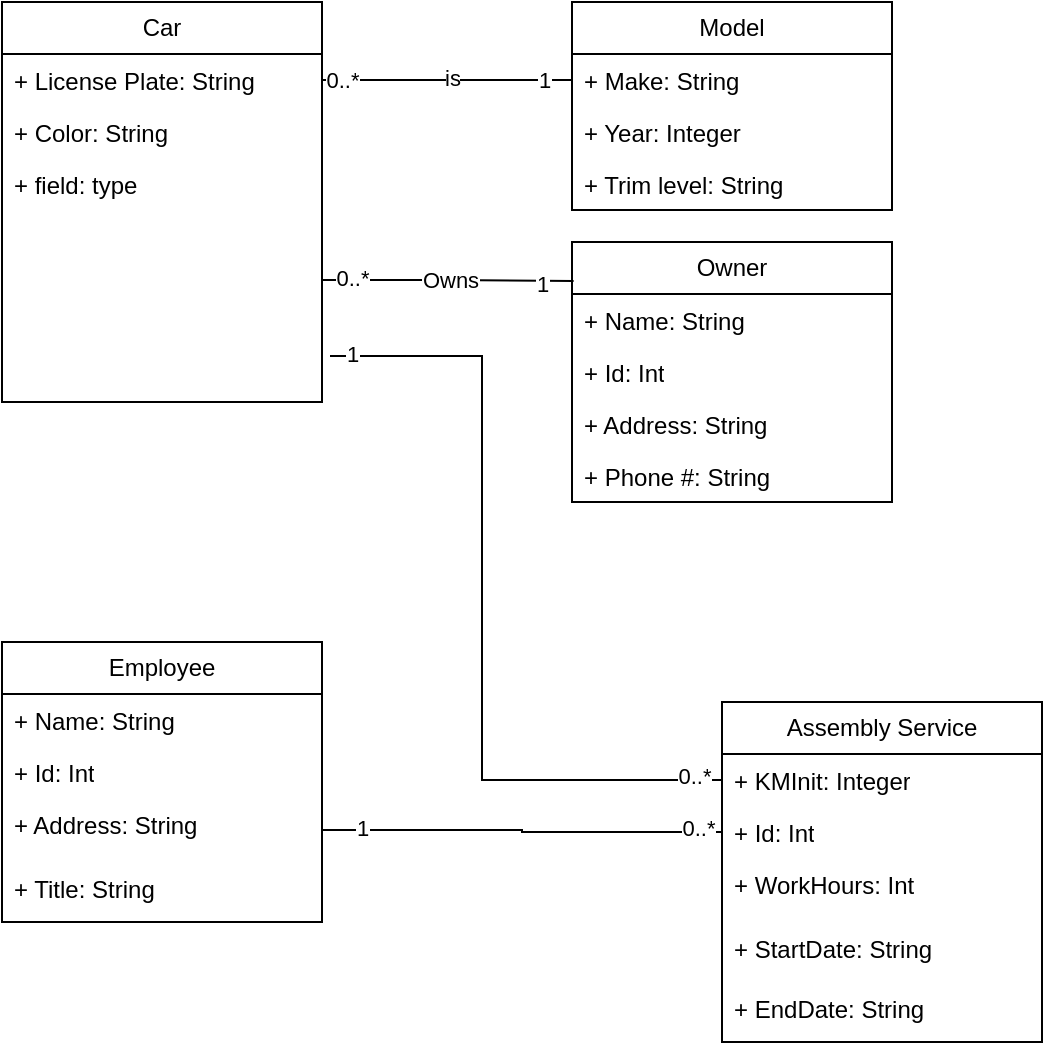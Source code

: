 <mxfile version="28.2.5">
  <diagram name="Page-1" id="RoQxjW4McmKQR3HF6a6k">
    <mxGraphModel dx="1251" dy="684" grid="1" gridSize="10" guides="1" tooltips="1" connect="1" arrows="1" fold="1" page="1" pageScale="1" pageWidth="850" pageHeight="1100" math="0" shadow="0">
      <root>
        <mxCell id="0" />
        <mxCell id="1" parent="0" />
        <mxCell id="i3sk0pUM4rajR8fH5hq--1" value="Car" style="swimlane;fontStyle=0;childLayout=stackLayout;horizontal=1;startSize=26;fillColor=none;horizontalStack=0;resizeParent=1;resizeParentMax=0;resizeLast=0;collapsible=1;marginBottom=0;whiteSpace=wrap;html=1;" parent="1" vertex="1">
          <mxGeometry x="60" y="40" width="160" height="200" as="geometry" />
        </mxCell>
        <mxCell id="i3sk0pUM4rajR8fH5hq--2" value="+ License Plate: String&lt;span style=&quot;white-space: pre;&quot;&gt;&#x9;&lt;/span&gt;&amp;nbsp;" style="text;strokeColor=none;fillColor=none;align=left;verticalAlign=top;spacingLeft=4;spacingRight=4;overflow=hidden;rotatable=0;points=[[0,0.5],[1,0.5]];portConstraint=eastwest;whiteSpace=wrap;html=1;" parent="i3sk0pUM4rajR8fH5hq--1" vertex="1">
          <mxGeometry y="26" width="160" height="26" as="geometry" />
        </mxCell>
        <mxCell id="i3sk0pUM4rajR8fH5hq--3" value="+ Color: String&lt;span style=&quot;white-space: pre;&quot;&gt;&#x9;&lt;/span&gt;&lt;span style=&quot;white-space: pre;&quot;&gt;&#x9;&lt;/span&gt;" style="text;strokeColor=none;fillColor=none;align=left;verticalAlign=top;spacingLeft=4;spacingRight=4;overflow=hidden;rotatable=0;points=[[0,0.5],[1,0.5]];portConstraint=eastwest;whiteSpace=wrap;html=1;" parent="i3sk0pUM4rajR8fH5hq--1" vertex="1">
          <mxGeometry y="52" width="160" height="26" as="geometry" />
        </mxCell>
        <mxCell id="i3sk0pUM4rajR8fH5hq--4" value="+ field: type" style="text;strokeColor=none;fillColor=none;align=left;verticalAlign=top;spacingLeft=4;spacingRight=4;overflow=hidden;rotatable=0;points=[[0,0.5],[1,0.5]];portConstraint=eastwest;whiteSpace=wrap;html=1;" parent="i3sk0pUM4rajR8fH5hq--1" vertex="1">
          <mxGeometry y="78" width="160" height="122" as="geometry" />
        </mxCell>
        <mxCell id="i3sk0pUM4rajR8fH5hq--5" value="Model" style="swimlane;fontStyle=0;childLayout=stackLayout;horizontal=1;startSize=26;fillColor=none;horizontalStack=0;resizeParent=1;resizeParentMax=0;resizeLast=0;collapsible=1;marginBottom=0;whiteSpace=wrap;html=1;" parent="1" vertex="1">
          <mxGeometry x="345" y="40" width="160" height="104" as="geometry" />
        </mxCell>
        <mxCell id="i3sk0pUM4rajR8fH5hq--6" value="+ Make: String&lt;span style=&quot;white-space: pre;&quot;&gt;&#x9;&lt;/span&gt;&lt;div&gt;&lt;span style=&quot;white-space: pre;&quot;&gt;&#x9;&lt;/span&gt;&amp;nbsp;&lt;span style=&quot;white-space: pre;&quot;&gt;&#x9;&lt;/span&gt;&lt;/div&gt;" style="text;strokeColor=none;fillColor=none;align=left;verticalAlign=top;spacingLeft=4;spacingRight=4;overflow=hidden;rotatable=0;points=[[0,0.5],[1,0.5]];portConstraint=eastwest;whiteSpace=wrap;html=1;" parent="i3sk0pUM4rajR8fH5hq--5" vertex="1">
          <mxGeometry y="26" width="160" height="26" as="geometry" />
        </mxCell>
        <mxCell id="i3sk0pUM4rajR8fH5hq--7" value="+ Year: Integer&lt;span style=&quot;white-space: pre;&quot;&gt;&#x9;&lt;/span&gt;&lt;span style=&quot;white-space: pre;&quot;&gt;&#x9;&lt;/span&gt;" style="text;strokeColor=none;fillColor=none;align=left;verticalAlign=top;spacingLeft=4;spacingRight=4;overflow=hidden;rotatable=0;points=[[0,0.5],[1,0.5]];portConstraint=eastwest;whiteSpace=wrap;html=1;" parent="i3sk0pUM4rajR8fH5hq--5" vertex="1">
          <mxGeometry y="52" width="160" height="26" as="geometry" />
        </mxCell>
        <mxCell id="i3sk0pUM4rajR8fH5hq--8" value="+ Trim level: String" style="text;strokeColor=none;fillColor=none;align=left;verticalAlign=top;spacingLeft=4;spacingRight=4;overflow=hidden;rotatable=0;points=[[0,0.5],[1,0.5]];portConstraint=eastwest;whiteSpace=wrap;html=1;" parent="i3sk0pUM4rajR8fH5hq--5" vertex="1">
          <mxGeometry y="78" width="160" height="26" as="geometry" />
        </mxCell>
        <mxCell id="i3sk0pUM4rajR8fH5hq--9" style="edgeStyle=orthogonalEdgeStyle;rounded=0;orthogonalLoop=1;jettySize=auto;html=1;entryX=0;entryY=0.5;entryDx=0;entryDy=0;endArrow=none;endFill=0;" parent="1" source="i3sk0pUM4rajR8fH5hq--2" target="i3sk0pUM4rajR8fH5hq--6" edge="1">
          <mxGeometry relative="1" as="geometry" />
        </mxCell>
        <mxCell id="i3sk0pUM4rajR8fH5hq--10" value="0..*" style="edgeLabel;html=1;align=center;verticalAlign=middle;resizable=0;points=[];" parent="i3sk0pUM4rajR8fH5hq--9" vertex="1" connectable="0">
          <mxGeometry x="-0.842" relative="1" as="geometry">
            <mxPoint as="offset" />
          </mxGeometry>
        </mxCell>
        <mxCell id="i3sk0pUM4rajR8fH5hq--11" value="1" style="edgeLabel;html=1;align=center;verticalAlign=middle;resizable=0;points=[];" parent="i3sk0pUM4rajR8fH5hq--9" vertex="1" connectable="0">
          <mxGeometry x="0.764" relative="1" as="geometry">
            <mxPoint as="offset" />
          </mxGeometry>
        </mxCell>
        <mxCell id="vJKNGX_u9OYLjnrNxjI4-4" value="is" style="edgeLabel;html=1;align=center;verticalAlign=middle;resizable=0;points=[];" vertex="1" connectable="0" parent="i3sk0pUM4rajR8fH5hq--9">
          <mxGeometry x="0.03" y="1" relative="1" as="geometry">
            <mxPoint as="offset" />
          </mxGeometry>
        </mxCell>
        <mxCell id="i3sk0pUM4rajR8fH5hq--15" value="Owner" style="swimlane;fontStyle=0;childLayout=stackLayout;horizontal=1;startSize=26;fillColor=none;horizontalStack=0;resizeParent=1;resizeParentMax=0;resizeLast=0;collapsible=1;marginBottom=0;whiteSpace=wrap;html=1;" parent="1" vertex="1">
          <mxGeometry x="345" y="160" width="160" height="130" as="geometry" />
        </mxCell>
        <mxCell id="i3sk0pUM4rajR8fH5hq--16" value="+ Name: String&lt;span style=&quot;white-space: pre;&quot;&gt;&#x9;&lt;/span&gt;&lt;div&gt;&lt;span style=&quot;white-space: pre;&quot;&gt;&#x9;&lt;/span&gt;&amp;nbsp;&lt;span style=&quot;white-space: pre;&quot;&gt;&#x9;&lt;/span&gt;&lt;/div&gt;" style="text;strokeColor=none;fillColor=none;align=left;verticalAlign=top;spacingLeft=4;spacingRight=4;overflow=hidden;rotatable=0;points=[[0,0.5],[1,0.5]];portConstraint=eastwest;whiteSpace=wrap;html=1;" parent="i3sk0pUM4rajR8fH5hq--15" vertex="1">
          <mxGeometry y="26" width="160" height="26" as="geometry" />
        </mxCell>
        <mxCell id="i3sk0pUM4rajR8fH5hq--17" value="+ Id: Int" style="text;strokeColor=none;fillColor=none;align=left;verticalAlign=top;spacingLeft=4;spacingRight=4;overflow=hidden;rotatable=0;points=[[0,0.5],[1,0.5]];portConstraint=eastwest;whiteSpace=wrap;html=1;" parent="i3sk0pUM4rajR8fH5hq--15" vertex="1">
          <mxGeometry y="52" width="160" height="26" as="geometry" />
        </mxCell>
        <mxCell id="i3sk0pUM4rajR8fH5hq--18" value="+ Address: String" style="text;strokeColor=none;fillColor=none;align=left;verticalAlign=top;spacingLeft=4;spacingRight=4;overflow=hidden;rotatable=0;points=[[0,0.5],[1,0.5]];portConstraint=eastwest;whiteSpace=wrap;html=1;" parent="i3sk0pUM4rajR8fH5hq--15" vertex="1">
          <mxGeometry y="78" width="160" height="52" as="geometry" />
        </mxCell>
        <mxCell id="i3sk0pUM4rajR8fH5hq--19" value="+ Phone #: String" style="text;strokeColor=none;fillColor=none;align=left;verticalAlign=top;spacingLeft=4;spacingRight=4;overflow=hidden;rotatable=0;points=[[0,0.5],[1,0.5]];portConstraint=eastwest;whiteSpace=wrap;html=1;" parent="1" vertex="1">
          <mxGeometry x="345" y="264" width="160" height="26" as="geometry" />
        </mxCell>
        <mxCell id="i3sk0pUM4rajR8fH5hq--20" value="1" style="edgeStyle=orthogonalEdgeStyle;rounded=0;orthogonalLoop=1;jettySize=auto;html=1;endArrow=none;endFill=0;entryX=0.005;entryY=0.15;entryDx=0;entryDy=0;entryPerimeter=0;" parent="1" source="i3sk0pUM4rajR8fH5hq--4" target="i3sk0pUM4rajR8fH5hq--15" edge="1">
          <mxGeometry x="0.744" y="-1" relative="1" as="geometry">
            <mxPoint x="340" y="180" as="targetPoint" />
            <mxPoint as="offset" />
          </mxGeometry>
        </mxCell>
        <mxCell id="i3sk0pUM4rajR8fH5hq--21" value="0..*" style="edgeLabel;html=1;align=center;verticalAlign=middle;resizable=0;points=[];" parent="i3sk0pUM4rajR8fH5hq--20" vertex="1" connectable="0">
          <mxGeometry x="-0.759" y="1" relative="1" as="geometry">
            <mxPoint as="offset" />
          </mxGeometry>
        </mxCell>
        <mxCell id="vJKNGX_u9OYLjnrNxjI4-3" value="Owns" style="edgeLabel;html=1;align=center;verticalAlign=middle;resizable=0;points=[];" vertex="1" connectable="0" parent="i3sk0pUM4rajR8fH5hq--20">
          <mxGeometry x="0.021" y="1" relative="1" as="geometry">
            <mxPoint as="offset" />
          </mxGeometry>
        </mxCell>
        <mxCell id="i3sk0pUM4rajR8fH5hq--22" value="Employee" style="swimlane;fontStyle=0;childLayout=stackLayout;horizontal=1;startSize=26;fillColor=none;horizontalStack=0;resizeParent=1;resizeParentMax=0;resizeLast=0;collapsible=1;marginBottom=0;whiteSpace=wrap;html=1;" parent="1" vertex="1">
          <mxGeometry x="60" y="360" width="160" height="140" as="geometry" />
        </mxCell>
        <mxCell id="i3sk0pUM4rajR8fH5hq--23" value="+ Name: String&lt;span style=&quot;white-space: pre;&quot;&gt;&#x9;&lt;/span&gt;&lt;div&gt;&lt;span style=&quot;white-space: pre;&quot;&gt;&#x9;&lt;/span&gt;&amp;nbsp;&lt;span style=&quot;white-space: pre;&quot;&gt;&#x9;&lt;/span&gt;&lt;/div&gt;" style="text;strokeColor=none;fillColor=none;align=left;verticalAlign=top;spacingLeft=4;spacingRight=4;overflow=hidden;rotatable=0;points=[[0,0.5],[1,0.5]];portConstraint=eastwest;whiteSpace=wrap;html=1;" parent="i3sk0pUM4rajR8fH5hq--22" vertex="1">
          <mxGeometry y="26" width="160" height="26" as="geometry" />
        </mxCell>
        <mxCell id="i3sk0pUM4rajR8fH5hq--24" value="+ Id: Int" style="text;strokeColor=none;fillColor=none;align=left;verticalAlign=top;spacingLeft=4;spacingRight=4;overflow=hidden;rotatable=0;points=[[0,0.5],[1,0.5]];portConstraint=eastwest;whiteSpace=wrap;html=1;" parent="i3sk0pUM4rajR8fH5hq--22" vertex="1">
          <mxGeometry y="52" width="160" height="26" as="geometry" />
        </mxCell>
        <mxCell id="i3sk0pUM4rajR8fH5hq--25" value="+ Address: String" style="text;strokeColor=none;fillColor=none;align=left;verticalAlign=top;spacingLeft=4;spacingRight=4;overflow=hidden;rotatable=0;points=[[0,0.5],[1,0.5]];portConstraint=eastwest;whiteSpace=wrap;html=1;" parent="i3sk0pUM4rajR8fH5hq--22" vertex="1">
          <mxGeometry y="78" width="160" height="32" as="geometry" />
        </mxCell>
        <mxCell id="i3sk0pUM4rajR8fH5hq--31" value="+ Title: String" style="text;strokeColor=none;fillColor=none;align=left;verticalAlign=top;spacingLeft=4;spacingRight=4;overflow=hidden;rotatable=0;points=[[0,0.5],[1,0.5]];portConstraint=eastwest;whiteSpace=wrap;html=1;" parent="i3sk0pUM4rajR8fH5hq--22" vertex="1">
          <mxGeometry y="110" width="160" height="30" as="geometry" />
        </mxCell>
        <mxCell id="i3sk0pUM4rajR8fH5hq--32" value="Assembly Service" style="swimlane;fontStyle=0;childLayout=stackLayout;horizontal=1;startSize=26;fillColor=none;horizontalStack=0;resizeParent=1;resizeParentMax=0;resizeLast=0;collapsible=1;marginBottom=0;whiteSpace=wrap;html=1;" parent="1" vertex="1">
          <mxGeometry x="420" y="390" width="160" height="170" as="geometry" />
        </mxCell>
        <mxCell id="i3sk0pUM4rajR8fH5hq--33" value="+ KMInit: Integer" style="text;strokeColor=none;fillColor=none;align=left;verticalAlign=top;spacingLeft=4;spacingRight=4;overflow=hidden;rotatable=0;points=[[0,0.5],[1,0.5]];portConstraint=eastwest;whiteSpace=wrap;html=1;" parent="i3sk0pUM4rajR8fH5hq--32" vertex="1">
          <mxGeometry y="26" width="160" height="26" as="geometry" />
        </mxCell>
        <mxCell id="i3sk0pUM4rajR8fH5hq--34" value="+ Id: Int" style="text;strokeColor=none;fillColor=none;align=left;verticalAlign=top;spacingLeft=4;spacingRight=4;overflow=hidden;rotatable=0;points=[[0,0.5],[1,0.5]];portConstraint=eastwest;whiteSpace=wrap;html=1;" parent="i3sk0pUM4rajR8fH5hq--32" vertex="1">
          <mxGeometry y="52" width="160" height="26" as="geometry" />
        </mxCell>
        <mxCell id="i3sk0pUM4rajR8fH5hq--35" value="+ WorkHours: Int" style="text;strokeColor=none;fillColor=none;align=left;verticalAlign=top;spacingLeft=4;spacingRight=4;overflow=hidden;rotatable=0;points=[[0,0.5],[1,0.5]];portConstraint=eastwest;whiteSpace=wrap;html=1;" parent="i3sk0pUM4rajR8fH5hq--32" vertex="1">
          <mxGeometry y="78" width="160" height="32" as="geometry" />
        </mxCell>
        <mxCell id="i3sk0pUM4rajR8fH5hq--37" value="+ StartDate: String&lt;div&gt;&lt;br&gt;&lt;/div&gt;" style="text;strokeColor=none;fillColor=none;align=left;verticalAlign=top;spacingLeft=4;spacingRight=4;overflow=hidden;rotatable=0;points=[[0,0.5],[1,0.5]];portConstraint=eastwest;whiteSpace=wrap;html=1;" parent="i3sk0pUM4rajR8fH5hq--32" vertex="1">
          <mxGeometry y="110" width="160" height="30" as="geometry" />
        </mxCell>
        <mxCell id="vJKNGX_u9OYLjnrNxjI4-1" value="+ EndDate: String&lt;div&gt;&lt;br&gt;&lt;/div&gt;" style="text;strokeColor=none;fillColor=none;align=left;verticalAlign=top;spacingLeft=4;spacingRight=4;overflow=hidden;rotatable=0;points=[[0,0.5],[1,0.5]];portConstraint=eastwest;whiteSpace=wrap;html=1;" vertex="1" parent="i3sk0pUM4rajR8fH5hq--32">
          <mxGeometry y="140" width="160" height="30" as="geometry" />
        </mxCell>
        <mxCell id="i3sk0pUM4rajR8fH5hq--38" style="edgeStyle=orthogonalEdgeStyle;rounded=0;orthogonalLoop=1;jettySize=auto;html=1;entryX=0;entryY=0.5;entryDx=0;entryDy=0;endArrow=none;endFill=0;" parent="1" source="i3sk0pUM4rajR8fH5hq--25" target="i3sk0pUM4rajR8fH5hq--34" edge="1">
          <mxGeometry relative="1" as="geometry" />
        </mxCell>
        <mxCell id="i3sk0pUM4rajR8fH5hq--39" value="0..*" style="edgeLabel;html=1;align=center;verticalAlign=middle;resizable=0;points=[];" parent="i3sk0pUM4rajR8fH5hq--38" vertex="1" connectable="0">
          <mxGeometry x="0.882" y="2" relative="1" as="geometry">
            <mxPoint as="offset" />
          </mxGeometry>
        </mxCell>
        <mxCell id="i3sk0pUM4rajR8fH5hq--40" value="1" style="edgeLabel;html=1;align=center;verticalAlign=middle;resizable=0;points=[];" parent="i3sk0pUM4rajR8fH5hq--38" vertex="1" connectable="0">
          <mxGeometry x="-0.902" y="1" relative="1" as="geometry">
            <mxPoint x="10" as="offset" />
          </mxGeometry>
        </mxCell>
        <mxCell id="i3sk0pUM4rajR8fH5hq--41" style="edgeStyle=orthogonalEdgeStyle;rounded=0;orthogonalLoop=1;jettySize=auto;html=1;entryX=0;entryY=0.5;entryDx=0;entryDy=0;endArrow=none;endFill=0;" parent="1" target="i3sk0pUM4rajR8fH5hq--33" edge="1">
          <mxGeometry relative="1" as="geometry">
            <mxPoint x="224" y="217" as="sourcePoint" />
            <Array as="points">
              <mxPoint x="300" y="217" />
              <mxPoint x="300" y="429" />
            </Array>
          </mxGeometry>
        </mxCell>
        <mxCell id="i3sk0pUM4rajR8fH5hq--42" value="0..*" style="edgeLabel;html=1;align=center;verticalAlign=middle;resizable=0;points=[];" parent="i3sk0pUM4rajR8fH5hq--41" vertex="1" connectable="0">
          <mxGeometry x="0.931" y="2" relative="1" as="geometry">
            <mxPoint as="offset" />
          </mxGeometry>
        </mxCell>
        <mxCell id="vJKNGX_u9OYLjnrNxjI4-2" value="1" style="edgeLabel;html=1;align=center;verticalAlign=middle;resizable=0;points=[];" vertex="1" connectable="0" parent="i3sk0pUM4rajR8fH5hq--41">
          <mxGeometry x="-0.949" y="1" relative="1" as="geometry">
            <mxPoint as="offset" />
          </mxGeometry>
        </mxCell>
      </root>
    </mxGraphModel>
  </diagram>
</mxfile>
